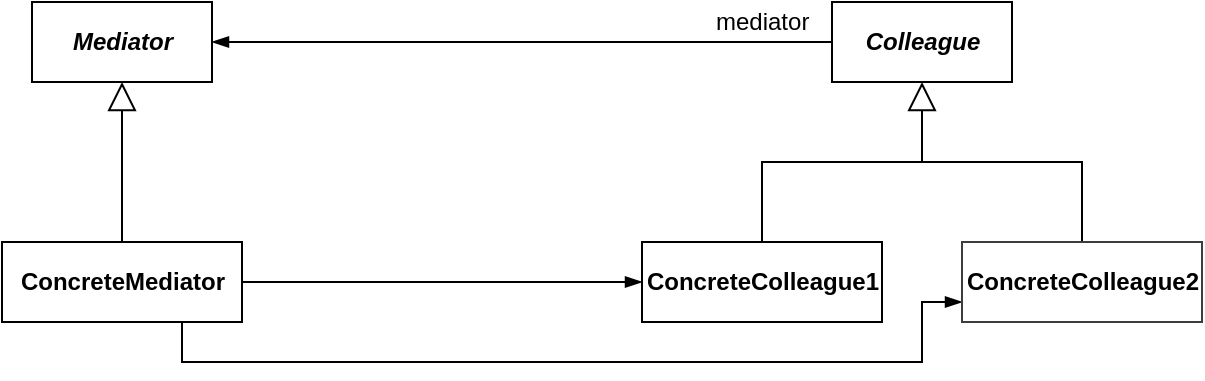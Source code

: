 <mxfile version="12.0.0" type="device" pages="1"><diagram id="FfEfzOPiLPrCD-2izosH" name="Page-1"><mxGraphModel dx="1347" dy="774" grid="1" gridSize="10" guides="1" tooltips="1" connect="1" arrows="1" fold="1" page="1" pageScale="1" pageWidth="1654" pageHeight="1169" math="0" shadow="0"><root><mxCell id="0"/><mxCell id="1" parent="0"/><mxCell id="0hK5vW5Oc93hpIxDKzZt-121" value="&lt;b&gt;&lt;i&gt;Mediator&lt;/i&gt;&lt;/b&gt;" style="html=1;strokeColor=#000000;" parent="1" vertex="1"><mxGeometry x="355" y="280" width="90" height="40" as="geometry"/></mxCell><mxCell id="0hK5vW5Oc93hpIxDKzZt-151" style="edgeStyle=none;rounded=0;orthogonalLoop=1;jettySize=auto;html=1;exitX=1;exitY=0.5;exitDx=0;exitDy=0;entryX=0;entryY=0.5;entryDx=0;entryDy=0;startArrow=none;startFill=0;endArrow=blockThin;endFill=1;strokeColor=#000000;" parent="1" source="0hK5vW5Oc93hpIxDKzZt-143" target="0hK5vW5Oc93hpIxDKzZt-147" edge="1"><mxGeometry relative="1" as="geometry"/></mxCell><mxCell id="0hK5vW5Oc93hpIxDKzZt-152" style="edgeStyle=none;rounded=0;orthogonalLoop=1;jettySize=auto;html=1;exitX=0.75;exitY=1;exitDx=0;exitDy=0;entryX=0;entryY=0.75;entryDx=0;entryDy=0;startArrow=none;startFill=0;endArrow=blockThin;endFill=1;strokeColor=#000000;" parent="1" source="0hK5vW5Oc93hpIxDKzZt-143" target="0hK5vW5Oc93hpIxDKzZt-149" edge="1"><mxGeometry relative="1" as="geometry"><Array as="points"><mxPoint x="430" y="460"/><mxPoint x="800" y="460"/><mxPoint x="800" y="430"/></Array></mxGeometry></mxCell><mxCell id="0hK5vW5Oc93hpIxDKzZt-143" value="&lt;b&gt;ConcreteMediator&lt;/b&gt;" style="html=1;strokeColor=#000000;" parent="1" vertex="1"><mxGeometry x="340" y="400" width="120" height="40" as="geometry"/></mxCell><mxCell id="0hK5vW5Oc93hpIxDKzZt-144" value="" style="endArrow=block;endFill=0;endSize=12;html=1;strokeColor=#000000;entryX=0.5;entryY=1;entryDx=0;entryDy=0;" parent="1" source="0hK5vW5Oc93hpIxDKzZt-143" target="0hK5vW5Oc93hpIxDKzZt-121" edge="1"><mxGeometry width="160" relative="1" as="geometry"><mxPoint x="340" y="460" as="sourcePoint"/><mxPoint x="500" y="460" as="targetPoint"/></mxGeometry></mxCell><mxCell id="0hK5vW5Oc93hpIxDKzZt-153" style="edgeStyle=none;rounded=0;orthogonalLoop=1;jettySize=auto;html=1;exitX=0;exitY=0.5;exitDx=0;exitDy=0;startArrow=none;startFill=0;endArrow=blockThin;endFill=1;strokeColor=#000000;" parent="1" source="0hK5vW5Oc93hpIxDKzZt-146" target="0hK5vW5Oc93hpIxDKzZt-121" edge="1"><mxGeometry relative="1" as="geometry"/></mxCell><mxCell id="0hK5vW5Oc93hpIxDKzZt-146" value="&lt;b&gt;&lt;i&gt;Colleague&lt;/i&gt;&lt;/b&gt;" style="html=1;strokeColor=#000000;" parent="1" vertex="1"><mxGeometry x="755" y="280" width="90" height="40" as="geometry"/></mxCell><mxCell id="0hK5vW5Oc93hpIxDKzZt-147" value="&lt;b&gt;ConcreteColleague1&lt;/b&gt;" style="html=1;strokeColor=#000000;" parent="1" vertex="1"><mxGeometry x="660" y="400" width="120" height="40" as="geometry"/></mxCell><mxCell id="0hK5vW5Oc93hpIxDKzZt-148" value="" style="endArrow=block;endFill=0;endSize=12;html=1;strokeColor=#000000;entryX=0.5;entryY=1;entryDx=0;entryDy=0;rounded=0;" parent="1" source="0hK5vW5Oc93hpIxDKzZt-147" target="0hK5vW5Oc93hpIxDKzZt-146" edge="1"><mxGeometry width="160" relative="1" as="geometry"><mxPoint x="740" y="460" as="sourcePoint"/><mxPoint x="900" y="460" as="targetPoint"/><Array as="points"><mxPoint x="720" y="360"/><mxPoint x="800" y="360"/></Array></mxGeometry></mxCell><mxCell id="0hK5vW5Oc93hpIxDKzZt-150" style="edgeStyle=none;rounded=0;orthogonalLoop=1;jettySize=auto;html=1;exitX=0.5;exitY=0;exitDx=0;exitDy=0;startArrow=none;startFill=0;endArrow=none;endFill=0;strokeColor=#000000;" parent="1" source="0hK5vW5Oc93hpIxDKzZt-149" edge="1"><mxGeometry relative="1" as="geometry"><mxPoint x="800" y="360" as="targetPoint"/><Array as="points"><mxPoint x="880" y="360"/></Array></mxGeometry></mxCell><mxCell id="0hK5vW5Oc93hpIxDKzZt-149" value="&lt;b&gt;ConcreteColleague2&lt;/b&gt;" style="html=1;strokeColor=#3D3D3D;" parent="1" vertex="1"><mxGeometry x="820" y="400" width="120" height="40" as="geometry"/></mxCell><mxCell id="0hK5vW5Oc93hpIxDKzZt-154" value="mediator" style="text;html=1;resizable=0;points=[];autosize=1;align=left;verticalAlign=top;spacingTop=-4;" parent="1" vertex="1"><mxGeometry x="695" y="280" width="60" height="20" as="geometry"/></mxCell></root></mxGraphModel></diagram></mxfile>